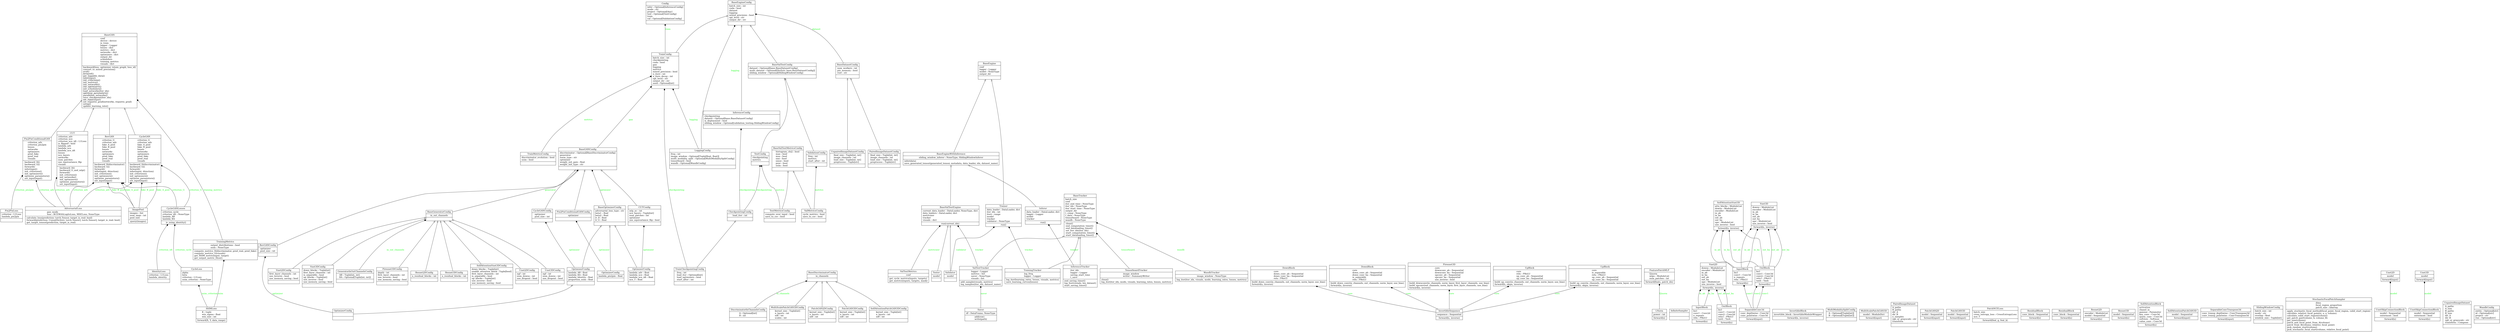 digraph "classes_ganslate_hierarchy" {
rankdir=BT
charset="utf-8"
"ganslate.nn.losses.adversarial_loss.AdversarialLoss" [color="black", fontcolor="black", label=<{AdversarialLoss|gan_mode<br ALIGN="LEFT"/>loss : BCEWithLogitsLoss, MSELoss, NoneType<br ALIGN="LEFT"/>|calculate_loss(prediction: torch.Tensor, target_is_real: bool)<br ALIGN="LEFT"/>forward(prediction: Union[Dict[str, torch.Tensor], torch.Tensor], target_is_real: bool)<br ALIGN="LEFT"/>get_target_tensor(prediction, target_is_real)<br ALIGN="LEFT"/>}>, shape="record", style="solid"];
"ganslate.configs.base.BaseDatasetConfig" [color="black", fontcolor="black", label=<{BaseDatasetConfig|num_workers : int<br ALIGN="LEFT"/>pin_memory : bool<br ALIGN="LEFT"/>root : str<br ALIGN="LEFT"/>|}>, shape="record", style="solid"];
"ganslate.configs.base.BaseDiscriminatorConfig" [color="black", fontcolor="black", label=<{BaseDiscriminatorConfig|in_channels<br ALIGN="LEFT"/>|}>, shape="record", style="solid"];
"ganslate.engines.base.BaseEngine" [color="black", fontcolor="black", label=<{BaseEngine|conf<br ALIGN="LEFT"/>logger : Logger<br ALIGN="LEFT"/>model : NoneType<br ALIGN="LEFT"/>output_dir<br ALIGN="LEFT"/>|}>, shape="record", style="solid"];
"ganslate.configs.base.BaseEngineConfig" [color="black", fontcolor="black", label=<{BaseEngineConfig|batch_size : int<br ALIGN="LEFT"/>cuda : bool<br ALIGN="LEFT"/>dataset<br ALIGN="LEFT"/>logging<br ALIGN="LEFT"/>mixed_precision : bool<br ALIGN="LEFT"/>opt_level : str<br ALIGN="LEFT"/>output_dir : str<br ALIGN="LEFT"/>|}>, shape="record", style="solid"];
"ganslate.engines.base.BaseEngineWithInference" [color="black", fontcolor="black", label=<{BaseEngineWithInference|sliding_window_inferer : NoneType, SlidingWindowInferer<br ALIGN="LEFT"/>|infer(data)<br ALIGN="LEFT"/>save_generated_tensor(generated_tensor, metadata, data_loader, idx, dataset_name)<br ALIGN="LEFT"/>}>, shape="record", style="solid"];
"ganslate.nn.gans.base.BaseGAN" [color="black", fontcolor="black", label=<{BaseGAN|conf<br ALIGN="LEFT"/>device : device<br ALIGN="LEFT"/>is_train<br ALIGN="LEFT"/>logger : Logger<br ALIGN="LEFT"/>losses : dict<br ALIGN="LEFT"/>metrics : dict<br ALIGN="LEFT"/>networks : dict<br ALIGN="LEFT"/>optimizers : dict<br ALIGN="LEFT"/>output_dir<br ALIGN="LEFT"/>schedulers<br ALIGN="LEFT"/>training_metrics<br ALIGN="LEFT"/>visuals : dict<br ALIGN="LEFT"/>|backward(loss, optimizer, retain_graph, loss_id)<br ALIGN="LEFT"/>convert_to_mixed_precision()<br ALIGN="LEFT"/>eval()<br ALIGN="LEFT"/><I>forward</I>()<br ALIGN="LEFT"/>get_loggable_data()<br ALIGN="LEFT"/>infer(input)<br ALIGN="LEFT"/><I>init_criterions</I>()<br ALIGN="LEFT"/>init_metrics()<br ALIGN="LEFT"/>init_networks()<br ALIGN="LEFT"/><I>init_optimizers</I>()<br ALIGN="LEFT"/>init_schedulers()<br ALIGN="LEFT"/>load_networks(iter_idx)<br ALIGN="LEFT"/><I>optimize_parameters</I>()<br ALIGN="LEFT"/>parallelize_networks()<br ALIGN="LEFT"/>save_checkpoint(iter_idx)<br ALIGN="LEFT"/><I>set_input</I>(input)<br ALIGN="LEFT"/>set_requires_grad(networks, requires_grad)<br ALIGN="LEFT"/>setup()<br ALIGN="LEFT"/>update_learning_rate()<br ALIGN="LEFT"/>}>, shape="record", style="solid"];
"ganslate.configs.base.BaseGANConfig" [color="black", fontcolor="black", label=<{BaseGANConfig|discriminator : Optional[BaseDiscriminatorConfig]<br ALIGN="LEFT"/>generator<br ALIGN="LEFT"/>norm_type : str<br ALIGN="LEFT"/>optimizer<br ALIGN="LEFT"/>weight_init_gain : float<br ALIGN="LEFT"/>weight_init_type : str<br ALIGN="LEFT"/>|}>, shape="record", style="solid"];
"ganslate.configs.base.BaseGeneratorConfig" [color="black", fontcolor="black", label=<{BaseGeneratorConfig|in_out_channels<br ALIGN="LEFT"/>|}>, shape="record", style="solid"];
"ganslate.configs.base.BaseOptimizerConfig" [color="black", fontcolor="black", label=<{BaseOptimizerConfig|adversarial_loss_type : str<br ALIGN="LEFT"/>beta1 : float<br ALIGN="LEFT"/>beta2 : float<br ALIGN="LEFT"/>lr_D : float<br ALIGN="LEFT"/>lr_G : float<br ALIGN="LEFT"/>|}>, shape="record", style="solid"];
"ganslate.utils.trackers.base.BaseTracker" [color="black", fontcolor="black", label=<{BaseTracker|batch_size<br ALIGN="LEFT"/>conf<br ALIGN="LEFT"/>iter_end_time : NoneType<br ALIGN="LEFT"/>iter_idx : NoneType<br ALIGN="LEFT"/>iter_start_time : NoneType<br ALIGN="LEFT"/>output_dir<br ALIGN="LEFT"/>t_comp : NoneType<br ALIGN="LEFT"/>t_data : NoneType<br ALIGN="LEFT"/>tensorboard : NoneType<br ALIGN="LEFT"/>wandb : NoneType<br ALIGN="LEFT"/>|close()<br ALIGN="LEFT"/>end_computation_timer()<br ALIGN="LEFT"/>end_dataloading_timer()<br ALIGN="LEFT"/>set_iter_idx(iter_idx)<br ALIGN="LEFT"/>start_computation_timer()<br ALIGN="LEFT"/>start_dataloading_timer()<br ALIGN="LEFT"/>}>, shape="record", style="solid"];
"ganslate.configs.validation_testing.BaseValTestConfig" [color="black", fontcolor="black", label=<{BaseValTestConfig|dataset : Optional[base.BaseDatasetConfig]<br ALIGN="LEFT"/>multi_dataset : Optional[Dict[str, base.BaseDatasetConfig]]<br ALIGN="LEFT"/>sliding_window : Optional[SlidingWindowConfig]<br ALIGN="LEFT"/>|}>, shape="record", style="solid"];
"ganslate.engines.validator_tester.BaseValTestEngine" [color="black", fontcolor="black", label=<{BaseValTestEngine|current_data_loader : DataLoader, NoneType, dict<br ALIGN="LEFT"/>data_loaders : DataLoader, dict<br ALIGN="LEFT"/>metricizer<br ALIGN="LEFT"/>tracker<br ALIGN="LEFT"/>visuals : dict<br ALIGN="LEFT"/>|run(current_idx)<br ALIGN="LEFT"/>}>, shape="record", style="solid"];
"ganslate.configs.validation_testing.BaseValTestMetricsConfig" [color="black", fontcolor="black", label=<{BaseValTestMetricsConfig|histogram_chi2 : bool<br ALIGN="LEFT"/>mae : bool<br ALIGN="LEFT"/>mse : bool<br ALIGN="LEFT"/>nmi : bool<br ALIGN="LEFT"/>nmse : bool<br ALIGN="LEFT"/>psnr : bool<br ALIGN="LEFT"/>ssim : bool<br ALIGN="LEFT"/>|}>, shape="record", style="solid"];
"ganslate.nn.gans.unpaired.cut.CUT" [color="black", fontcolor="black", label=<{CUT|criterion_adv<br ALIGN="LEFT"/>criterion_nce<br ALIGN="LEFT"/>criterion_nce_idt : L1Loss<br ALIGN="LEFT"/>is_flipped : bool<br ALIGN="LEFT"/>lambda_adv<br ALIGN="LEFT"/>lambda_nce<br ALIGN="LEFT"/>lambda_nce_idt<br ALIGN="LEFT"/>losses<br ALIGN="LEFT"/>nce_layers<br ALIGN="LEFT"/>networks<br ALIGN="LEFT"/>num_patches<br ALIGN="LEFT"/>use_equivariance_flip<br ALIGN="LEFT"/>visuals<br ALIGN="LEFT"/>|backward_D()<br ALIGN="LEFT"/>backward_G_and_mlp()<br ALIGN="LEFT"/>forward()<br ALIGN="LEFT"/>init_criterions()<br ALIGN="LEFT"/>init_networks()<br ALIGN="LEFT"/>init_optimizers()<br ALIGN="LEFT"/>optimize_parameters()<br ALIGN="LEFT"/>set_input(input)<br ALIGN="LEFT"/>}>, shape="record", style="solid"];
"ganslate.nn.gans.unpaired.cut.CUTConfig" [color="black", fontcolor="black", label=<{CUTConfig|mlp_nc : int<br ALIGN="LEFT"/>nce_layers : Tuple[int]<br ALIGN="LEFT"/>num_patches : int<br ALIGN="LEFT"/>optimizer<br ALIGN="LEFT"/>use_equivariance_flip : bool<br ALIGN="LEFT"/>|}>, shape="record", style="solid"];
"ganslate.configs.base.CheckpointingConfig" [color="black", fontcolor="black", label=<{CheckpointingConfig|load_iter : int<br ALIGN="LEFT"/>|}>, shape="record", style="solid"];
"ganslate.configs.config.Config" [color="black", fontcolor="black", label=<{Config|infer : Optional[InferenceConfig]<br ALIGN="LEFT"/>mode : str<br ALIGN="LEFT"/>project : Optional[Any]<br ALIGN="LEFT"/>test : Optional[TestConfig]<br ALIGN="LEFT"/>train<br ALIGN="LEFT"/>val : Optional[ValidationConfig]<br ALIGN="LEFT"/>|}>, shape="record", style="solid"];
"ganslate.nn.gans.unpaired.cyclegan.CycleGAN" [color="black", fontcolor="black", label=<{CycleGAN|criterion_G<br ALIGN="LEFT"/>criterion_adv<br ALIGN="LEFT"/>fake_A_pool<br ALIGN="LEFT"/>fake_B_pool<br ALIGN="LEFT"/>losses<br ALIGN="LEFT"/>networks<br ALIGN="LEFT"/>optimizers<br ALIGN="LEFT"/>pred_fake<br ALIGN="LEFT"/>pred_real<br ALIGN="LEFT"/>visuals<br ALIGN="LEFT"/>|backward_D(discriminator)<br ALIGN="LEFT"/>backward_G()<br ALIGN="LEFT"/>forward()<br ALIGN="LEFT"/>infer(input, direction)<br ALIGN="LEFT"/>init_criterions()<br ALIGN="LEFT"/>init_optimizers()<br ALIGN="LEFT"/>optimize_parameters()<br ALIGN="LEFT"/>set_input(input)<br ALIGN="LEFT"/>}>, shape="record", style="solid"];
"ganslate.nn.gans.unpaired.cyclegan.CycleGANConfig" [color="black", fontcolor="black", label=<{CycleGANConfig|optimizer<br ALIGN="LEFT"/>pool_size : int<br ALIGN="LEFT"/>|}>, shape="record", style="solid"];
"ganslate.nn.losses.cyclegan_losses.CycleGANLosses" [color="black", fontcolor="black", label=<{CycleGANLosses|criterion_cycle<br ALIGN="LEFT"/>criterion_idt : NoneType<br ALIGN="LEFT"/>lambda_AB<br ALIGN="LEFT"/>lambda_BA<br ALIGN="LEFT"/>|is_using_identity()<br ALIGN="LEFT"/>}>, shape="record", style="solid"];
"ganslate.nn.losses.cyclegan_losses.CycleLoss" [color="black", fontcolor="black", label=<{CycleLoss|alpha<br ALIGN="LEFT"/>beta<br ALIGN="LEFT"/>criterion : L1Loss<br ALIGN="LEFT"/>ssim_criterion : NoneType<br ALIGN="LEFT"/>|}>, shape="record", style="solid"];
"ganslate.configs.base.DiscriminatorInChannelsConfig" [color="black", fontcolor="black", label=<{DiscriminatorInChannelsConfig|A : Optional[int]<br ALIGN="LEFT"/>B : int<br ALIGN="LEFT"/>|}>, shape="record", style="solid"];
"ganslate.nn.generators.vnet.vnet2d.DownBlock" [color="black", fontcolor="black", label=<{DownBlock|core<br ALIGN="LEFT"/>down_conv_ab : Sequential<br ALIGN="LEFT"/>down_conv_ba : Sequential<br ALIGN="LEFT"/>relu : PReLU<br ALIGN="LEFT"/>|build_down_conv(in_channels, out_channels, norm_layer, use_bias)<br ALIGN="LEFT"/>forward(x, inverse)<br ALIGN="LEFT"/>}>, shape="record", style="solid"];
"ganslate.nn.generators.vnet.vnet3d.DownBlock" [color="black", fontcolor="black", label=<{DownBlock|core<br ALIGN="LEFT"/>down_conv_ab : Sequential<br ALIGN="LEFT"/>down_conv_ba : Sequential<br ALIGN="LEFT"/>is_separable<br ALIGN="LEFT"/>relu : PReLU<br ALIGN="LEFT"/>|build_down_conv(in_channels, out_channels, norm_layer, use_bias)<br ALIGN="LEFT"/>forward(x, inverse)<br ALIGN="LEFT"/>}>, shape="record", style="solid"];
"ganslate.nn.gans.unpaired.cut.FeaturePatchMLP" [color="black", fontcolor="black", label=<{FeaturePatchMLP|l2norm<br ALIGN="LEFT"/>mlps : ModuleList<br ALIGN="LEFT"/>num_patches : int<br ALIGN="LEFT"/>|forward(feats, patch_ids)<br ALIGN="LEFT"/>}>, shape="record", style="solid"];
"ganslate.configs.base.GeneratorInOutChannelsConfig" [color="black", fontcolor="black", label=<{GeneratorInOutChannelsConfig|AB : Tuple[int, int]<br ALIGN="LEFT"/>BA : Optional[Tuple[int, int]]<br ALIGN="LEFT"/>|}>, shape="record", style="solid"];
"ganslate.nn.losses.cyclegan_losses.IdentityLoss" [color="black", fontcolor="black", label=<{IdentityLoss|criterion : L1Loss<br ALIGN="LEFT"/>lambda_identity<br ALIGN="LEFT"/>|}>, shape="record", style="solid"];
"ganslate.data.utils.image_pool.ImagePool" [color="black", fontcolor="black", label=<{ImagePool|images : list<br ALIGN="LEFT"/>num_imgs : int<br ALIGN="LEFT"/>pool_size<br ALIGN="LEFT"/>|query(images)<br ALIGN="LEFT"/>}>, shape="record", style="solid"];
"ganslate.configs.inference.InferenceConfig" [color="black", fontcolor="black", label=<{InferenceConfig|checkpointing<br ALIGN="LEFT"/>dataset : Optional[base.BaseDatasetConfig]<br ALIGN="LEFT"/>is_deployment : bool<br ALIGN="LEFT"/>sliding_window : Optional[validation_testing.SlidingWindowConfig]<br ALIGN="LEFT"/>|}>, shape="record", style="solid"];
"ganslate.utils.trackers.inference.InferenceTracker" [color="black", fontcolor="black", label=<{InferenceTracker|iter_idx<br ALIGN="LEFT"/>logger : Logger<br ALIGN="LEFT"/>saving_start_time<br ALIGN="LEFT"/>t_save<br ALIGN="LEFT"/>|end_saving_timer()<br ALIGN="LEFT"/>log_iter(visuals, len_dataset)<br ALIGN="LEFT"/>start_saving_timer()<br ALIGN="LEFT"/>}>, shape="record", style="solid"];
"ganslate.engines.inferer.Inferer" [color="black", fontcolor="black", label=<{Inferer|data_loader : DataLoader, dict<br ALIGN="LEFT"/>logger : Logger<br ALIGN="LEFT"/>model<br ALIGN="LEFT"/>tracker<br ALIGN="LEFT"/>|run()<br ALIGN="LEFT"/>}>, shape="record", style="solid"];
"ganslate.data.samplers.InfiniteSampler" [color="black", fontcolor="black", label=<{InfiniteSampler|<br ALIGN="LEFT"/>|}>, shape="record", style="solid"];
"ganslate.nn.generators.vnet.vnet2d.InputBlock" [color="black", fontcolor="black", label=<{InputBlock|bn1<br ALIGN="LEFT"/>conv1 : Conv2d<br ALIGN="LEFT"/>n_repeats<br ALIGN="LEFT"/>relu : PReLU<br ALIGN="LEFT"/>|forward(x)<br ALIGN="LEFT"/>}>, shape="record", style="solid"];
"ganslate.nn.generators.vnet.vnet3d.InputBlock" [color="black", fontcolor="black", label=<{InputBlock|bn1<br ALIGN="LEFT"/>conv1 : Conv3d<br ALIGN="LEFT"/>n_repeats<br ALIGN="LEFT"/>relu : PReLU<br ALIGN="LEFT"/>|forward(x)<br ALIGN="LEFT"/>}>, shape="record", style="solid"];
"ganslate.nn.invertible.InvertibleBlock" [color="black", fontcolor="black", label=<{InvertibleBlock|invertible_block : InvertibleModuleWrapper<br ALIGN="LEFT"/>|forward(x, inverse)<br ALIGN="LEFT"/>}>, shape="record", style="solid"];
"ganslate.nn.invertible.InvertibleSequence" [color="black", fontcolor="black", label=<{InvertibleSequence|sequence : Sequential<br ALIGN="LEFT"/>|forward(x, inverse)<br ALIGN="LEFT"/>}>, shape="record", style="solid"];
"ganslate.nn.gans.unpaired.cut.LNorm" [color="black", fontcolor="black", label=<{LNorm|power : int<br ALIGN="LEFT"/>|forward(x)<br ALIGN="LEFT"/>}>, shape="record", style="solid"];
"ganslate.configs.base.LoggingConfig" [color="black", fontcolor="black", label=<{LoggingConfig|freq : int<br ALIGN="LEFT"/>image_window : Optional[Tuple[float, float]]<br ALIGN="LEFT"/>multi_modality_split : Optional[MultiModalitySplitConfig]<br ALIGN="LEFT"/>tensorboard : bool<br ALIGN="LEFT"/>wandb : Optional[WandbConfig]<br ALIGN="LEFT"/>|}>, shape="record", style="solid"];
"ganslate.configs.base.MultiModalitySplitConfig" [color="black", fontcolor="black", label=<{MultiModalitySplitConfig|A : Optional[Tuple[int]]<br ALIGN="LEFT"/>B : Optional[Tuple[int]]<br ALIGN="LEFT"/>|}>, shape="record", style="solid"];
"ganslate.nn.discriminators.patchgan.multiscale_patchgan3d.MultiScalePatchGAN3D" [color="black", fontcolor="black", label=<{MultiScalePatchGAN3D|model : ModuleDict<br ALIGN="LEFT"/>|forward(input)<br ALIGN="LEFT"/>}>, shape="record", style="solid"];
"ganslate.nn.discriminators.patchgan.multiscale_patchgan3d.MultiScalePatchGAN3DConfig" [color="black", fontcolor="black", label=<{MultiScalePatchGAN3DConfig|kernel_size : Tuple[int]<br ALIGN="LEFT"/>n_layers : int<br ALIGN="LEFT"/>ndf : int<br ALIGN="LEFT"/>scales : int<br ALIGN="LEFT"/>|}>, shape="record", style="solid"];
"ganslate.nn.gans.paired.pix2pix.OptimizerConfig" [color="black", fontcolor="black", label=<{OptimizerConfig|lambda_pix2pix : float<br ALIGN="LEFT"/>|}>, shape="record", style="solid"];
"ganslate.nn.gans.unpaired.cut.OptimizerConfig" [color="black", fontcolor="black", label=<{OptimizerConfig|lambda_adv : float<br ALIGN="LEFT"/>lambda_nce : float<br ALIGN="LEFT"/>lambda_nce_idt : float<br ALIGN="LEFT"/>nce_T : float<br ALIGN="LEFT"/>|}>, shape="record", style="solid"];
"ganslate.nn.gans.unpaired.cyclegan.OptimizerConfig" [color="black", fontcolor="black", label=<{OptimizerConfig|lambda_AB : float<br ALIGN="LEFT"/>lambda_BA : float<br ALIGN="LEFT"/>lambda_identity : float<br ALIGN="LEFT"/>proportion_ssim : float<br ALIGN="LEFT"/>|}>, shape="record", style="solid"];
"ganslate.nn.gans.unpaired.revgan.OptimizerConfig" [color="black", fontcolor="black", label=<{OptimizerConfig|<br ALIGN="LEFT"/>|}>, shape="record", style="solid"];
"ganslate.nn.generators.vnet.vnet2d.OutBlock" [color="black", fontcolor="black", label=<{OutBlock|bn1<br ALIGN="LEFT"/>conv1 : Conv2d<br ALIGN="LEFT"/>conv2 : Conv2d<br ALIGN="LEFT"/>relu1 : PReLU<br ALIGN="LEFT"/>tanh : Tanh<br ALIGN="LEFT"/>|forward(x)<br ALIGN="LEFT"/>}>, shape="record", style="solid"];
"ganslate.nn.generators.vnet.vnet3d.OutBlock" [color="black", fontcolor="black", label=<{OutBlock|bn1<br ALIGN="LEFT"/>conv1 : Conv3d<br ALIGN="LEFT"/>conv2 : Conv3d<br ALIGN="LEFT"/>relu1 : PReLU<br ALIGN="LEFT"/>tanh : Tanh<br ALIGN="LEFT"/>|forward(x)<br ALIGN="LEFT"/>}>, shape="record", style="solid"];
"ganslate.data.paired_image_dataset.PairedImageDataset" [color="black", fontcolor="black", label=<{PairedImageDataset|A_paths<br ALIGN="LEFT"/>B_paths<br ALIGN="LEFT"/>dir_A<br ALIGN="LEFT"/>dir_B<br ALIGN="LEFT"/>n_samples<br ALIGN="LEFT"/>rgb_or_grayscale : str<br ALIGN="LEFT"/>transform<br ALIGN="LEFT"/>|}>, shape="record", style="solid"];
"ganslate.data.paired_image_dataset.PairedImageDatasetConfig" [color="black", fontcolor="black", label=<{PairedImageDatasetConfig|final_size : Tuple[int, int]<br ALIGN="LEFT"/>image_channels : int<br ALIGN="LEFT"/>load_size : Tuple[int, int]<br ALIGN="LEFT"/>preprocess : Tuple[str]<br ALIGN="LEFT"/>|}>, shape="record", style="solid"];
"ganslate.nn.discriminators.patchgan.patchgan2d.PatchGAN2D" [color="black", fontcolor="black", label=<{PatchGAN2D|model : Sequential<br ALIGN="LEFT"/>|forward(input)<br ALIGN="LEFT"/>}>, shape="record", style="solid"];
"ganslate.nn.discriminators.patchgan.patchgan2d.PatchGAN2DConfig" [color="black", fontcolor="black", label=<{PatchGAN2DConfig|kernel_size : Tuple[int]<br ALIGN="LEFT"/>n_layers : int<br ALIGN="LEFT"/>ndf : int<br ALIGN="LEFT"/>|}>, shape="record", style="solid"];
"ganslate.nn.discriminators.patchgan.patchgan3d.PatchGAN3D" [color="black", fontcolor="black", label=<{PatchGAN3D|model : Sequential<br ALIGN="LEFT"/>|forward(input)<br ALIGN="LEFT"/>}>, shape="record", style="solid"];
"ganslate.nn.discriminators.patchgan.patchgan3d.PatchGAN3DConfig" [color="black", fontcolor="black", label=<{PatchGAN3DConfig|kernel_size : Tuple[int]<br ALIGN="LEFT"/>n_layers : int<br ALIGN="LEFT"/>ndf : int<br ALIGN="LEFT"/>|}>, shape="record", style="solid"];
"ganslate.nn.losses.cut_losses.PatchNCELoss" [color="black", fontcolor="black", label=<{PatchNCELoss|batch_size<br ALIGN="LEFT"/>cross_entropy_loss : CrossEntropyLoss<br ALIGN="LEFT"/>nce_T<br ALIGN="LEFT"/>|forward(feat_q, feat_k)<br ALIGN="LEFT"/>}>, shape="record", style="solid"];
"ganslate.nn.generators.resnet.piresnet3d.Piresnet3D" [color="black", fontcolor="black", label=<{Piresnet3D|core<br ALIGN="LEFT"/>downconv_ab : Sequential<br ALIGN="LEFT"/>downconv_ba : Sequential<br ALIGN="LEFT"/>upconv_ab : Sequential<br ALIGN="LEFT"/>upconv_ba : Sequential<br ALIGN="LEFT"/>use_inverse : bool<br ALIGN="LEFT"/>|build_downconv(in_channels, norm_layer, first_layer_channels, use_bias)<br ALIGN="LEFT"/>build_upconv(out_channels, norm_layer, first_layer_channels, use_bias)<br ALIGN="LEFT"/>forward(x, inverse)<br ALIGN="LEFT"/>}>, shape="record", style="solid"];
"ganslate.nn.generators.resnet.piresnet3d.Piresnet3DConfig" [color="black", fontcolor="black", label=<{Piresnet3DConfig|depth : int<br ALIGN="LEFT"/>first_layer_channels : int<br ALIGN="LEFT"/>use_inverse : bool<br ALIGN="LEFT"/>use_memory_saving : bool<br ALIGN="LEFT"/>|}>, shape="record", style="solid"];
"ganslate.nn.gans.paired.pix2pix.Pix2PixConditionalGAN" [color="black", fontcolor="black", label=<{Pix2PixConditionalGAN|criterion_adv<br ALIGN="LEFT"/>criterion_pix2pix<br ALIGN="LEFT"/>losses<br ALIGN="LEFT"/>networks<br ALIGN="LEFT"/>optimizers<br ALIGN="LEFT"/>pred_fake<br ALIGN="LEFT"/>pred_real<br ALIGN="LEFT"/>visuals<br ALIGN="LEFT"/>|backward_D()<br ALIGN="LEFT"/>backward_G()<br ALIGN="LEFT"/>forward()<br ALIGN="LEFT"/>infer(input)<br ALIGN="LEFT"/>init_criterions()<br ALIGN="LEFT"/>init_optimizers()<br ALIGN="LEFT"/>optimize_parameters()<br ALIGN="LEFT"/>set_input(input)<br ALIGN="LEFT"/>}>, shape="record", style="solid"];
"ganslate.nn.gans.paired.pix2pix.Pix2PixConditionalGANConfig" [color="black", fontcolor="black", label=<{Pix2PixConditionalGANConfig|optimizer<br ALIGN="LEFT"/>|}>, shape="record", style="solid"];
"ganslate.nn.losses.pix2pix_losses.Pix2PixLoss" [color="black", fontcolor="black", label=<{Pix2PixLoss|criterion : L1Loss<br ALIGN="LEFT"/>lambda_pix2pix<br ALIGN="LEFT"/>|}>, shape="record", style="solid"];
"ganslate.nn.generators.resnet.resnet2d.ResidualBlock" [color="black", fontcolor="black", label=<{ResidualBlock|conv_block : Sequential<br ALIGN="LEFT"/>|forward(x)<br ALIGN="LEFT"/>}>, shape="record", style="solid"];
"ganslate.nn.generators.resnet.resnet3d.ResidualBlock" [color="black", fontcolor="black", label=<{ResidualBlock|conv_block : Sequential<br ALIGN="LEFT"/>|forward(x)<br ALIGN="LEFT"/>}>, shape="record", style="solid"];
"ganslate.nn.generators.resnet.resnet2d.Resnet2D" [color="black", fontcolor="black", label=<{Resnet2D|encoder : ModuleList<br ALIGN="LEFT"/>model : Sequential<br ALIGN="LEFT"/>|forward(x)<br ALIGN="LEFT"/>}>, shape="record", style="solid"];
"ganslate.nn.generators.resnet.resnet2d.Resnet2DConfig" [color="black", fontcolor="black", label=<{Resnet2DConfig|n_residual_blocks : int<br ALIGN="LEFT"/>|}>, shape="record", style="solid"];
"ganslate.nn.generators.resnet.resnet3d.Resnet3D" [color="black", fontcolor="black", label=<{Resnet3D|model : Sequential<br ALIGN="LEFT"/>|forward(x)<br ALIGN="LEFT"/>}>, shape="record", style="solid"];
"ganslate.nn.generators.resnet.resnet3d.Resnet3DConfig" [color="black", fontcolor="black", label=<{Resnet3DConfig|n_residual_blocks : int<br ALIGN="LEFT"/>|}>, shape="record", style="solid"];
"ganslate.nn.gans.unpaired.revgan.RevGAN" [color="black", fontcolor="black", label=<{RevGAN|criterion_G<br ALIGN="LEFT"/>criterion_adv<br ALIGN="LEFT"/>fake_A_pool<br ALIGN="LEFT"/>fake_B_pool<br ALIGN="LEFT"/>losses<br ALIGN="LEFT"/>networks<br ALIGN="LEFT"/>optimizers<br ALIGN="LEFT"/>pred_fake<br ALIGN="LEFT"/>pred_real<br ALIGN="LEFT"/>visuals<br ALIGN="LEFT"/>|backward_D(discriminator)<br ALIGN="LEFT"/>backward_G()<br ALIGN="LEFT"/>forward()<br ALIGN="LEFT"/>infer(input, direction)<br ALIGN="LEFT"/>init_criterions()<br ALIGN="LEFT"/>init_optimizers()<br ALIGN="LEFT"/>optimize_parameters()<br ALIGN="LEFT"/>set_input(input)<br ALIGN="LEFT"/>}>, shape="record", style="solid"];
"ganslate.nn.gans.unpaired.revgan.RevGANConfig" [color="black", fontcolor="black", label=<{RevGANConfig|optimizer<br ALIGN="LEFT"/>pool_size : int<br ALIGN="LEFT"/>|}>, shape="record", style="solid"];
"ganslate.nn.losses.utils.ssim.SSIMLoss" [color="black", fontcolor="black", label=<{SSIMLoss|K : tuple<br ALIGN="LEFT"/>win_sigma : float<br ALIGN="LEFT"/>win_size : int<br ALIGN="LEFT"/>|forward(X, Y, data_range)<br ALIGN="LEFT"/>}>, shape="record", style="solid"];
"ganslate.utils.csv_saver.Saver" [color="black", fontcolor="black", label=<{Saver|df : DataFrame, NoneType<br ALIGN="LEFT"/>|add(row)<br ALIGN="LEFT"/>write(path)<br ALIGN="LEFT"/>}>, shape="record", style="solid"];
"ganslate.nn.attention.SelfAttentionBlock" [color="black", fontcolor="black", label=<{SelfAttentionBlock|activation<br ALIGN="LEFT"/>chanel_in<br ALIGN="LEFT"/>gamma : Parameter<br ALIGN="LEFT"/>key_conv : Conv3d<br ALIGN="LEFT"/>query_conv : Conv3d<br ALIGN="LEFT"/>softmax : Softmax<br ALIGN="LEFT"/>value_conv : Conv3d<br ALIGN="LEFT"/>|forward(x)<br ALIGN="LEFT"/>}>, shape="record", style="solid"];
"ganslate.nn.discriminators.patchgan.selfattention_patchgan3d.SelfAttentionPatchGAN3D" [color="black", fontcolor="black", label=<{SelfAttentionPatchGAN3D|model : Sequential<br ALIGN="LEFT"/>|forward(input)<br ALIGN="LEFT"/>}>, shape="record", style="solid"];
"ganslate.nn.discriminators.patchgan.selfattention_patchgan3d.SelfAttentionPatchGAN3DConfig" [color="black", fontcolor="black", label=<{SelfAttentionPatchGAN3DConfig|kernel_size : Tuple[int]<br ALIGN="LEFT"/>n_layers : int<br ALIGN="LEFT"/>ndf : int<br ALIGN="LEFT"/>|}>, shape="record", style="solid"];
"ganslate.nn.generators.vnet.selfattention_vnet3d.SelfAttentionVnet3D" [color="black", fontcolor="black", label=<{SelfAttentionVnet3D|attn_blocks : ModuleList<br ALIGN="LEFT"/>downs : ModuleList<br ALIGN="LEFT"/>encoder : ModuleList<br ALIGN="LEFT"/>in_ab<br ALIGN="LEFT"/>in_ba<br ALIGN="LEFT"/>out_ab<br ALIGN="LEFT"/>out_ba<br ALIGN="LEFT"/>ups : ModuleList<br ALIGN="LEFT"/>use_inverse : bool<br ALIGN="LEFT"/>|forward(x, inverse)<br ALIGN="LEFT"/>}>, shape="record", style="solid"];
"ganslate.nn.generators.vnet.selfattention_vnet3d.SelfAttentionVnet3DConfig" [color="black", fontcolor="black", label=<{SelfAttentionVnet3DConfig|down_blocks : Tuple[int]<br ALIGN="LEFT"/>enable_attention_block : Tuple[bool]<br ALIGN="LEFT"/>first_layer_channels : int<br ALIGN="LEFT"/>is_separable : bool<br ALIGN="LEFT"/>up_blocks : Tuple[int]<br ALIGN="LEFT"/>use_inverse : bool<br ALIGN="LEFT"/>use_memory_saving : bool<br ALIGN="LEFT"/>|}>, shape="record", style="solid"];
"ganslate.nn.separable.SeparableConv3d" [color="black", fontcolor="black", label=<{SeparableConv3d|conv_depthwise : Conv3d<br ALIGN="LEFT"/>conv_pointwise : Conv3d<br ALIGN="LEFT"/>|forward(input)<br ALIGN="LEFT"/>}>, shape="record", style="solid"];
"ganslate.nn.separable.SeparableConvTranspose3d" [color="black", fontcolor="black", label=<{SeparableConvTranspose3d|conv_transp_depthwise : ConvTranspose3d<br ALIGN="LEFT"/>conv_transp_pointwise : ConvTranspose3d<br ALIGN="LEFT"/>|forward(input)<br ALIGN="LEFT"/>}>, shape="record", style="solid"];
"ganslate.configs.validation_testing.SlidingWindowConfig" [color="black", fontcolor="black", label=<{SlidingWindowConfig|batch_size : int<br ALIGN="LEFT"/>mode : str<br ALIGN="LEFT"/>overlap : float<br ALIGN="LEFT"/>window_size : Tuple[int]<br ALIGN="LEFT"/>|}>, shape="record", style="solid"];
"ganslate.data.utils.stochastic_focal_patching.StochasticFocalPatchSampler" [color="black", fontcolor="black", label=<{StochasticFocalPatchSampler|dims<br ALIGN="LEFT"/>focal_region_proportion<br ALIGN="LEFT"/>patch_size : ndarray<br ALIGN="LEFT"/>|apply_stochastic_focal_method(focal_point, focal_region, valid_start_region)<br ALIGN="LEFT"/>calculate_relative_focal_point(z, x, y, volume)<br ALIGN="LEFT"/>calculate_valid_start_region(volume)<br ALIGN="LEFT"/>get_patch_pair(volume_A, volume_B)<br ALIGN="LEFT"/>get_size(volume)<br ALIGN="LEFT"/>patch_and_focal_point_from_A(volume)<br ALIGN="LEFT"/>patch_from_B(volume, relative_focal_point)<br ALIGN="LEFT"/>pick_random_start(volume)<br ALIGN="LEFT"/>pick_stochastic_focal_start(volume, relative_focal_point)<br ALIGN="LEFT"/>}>, shape="record", style="solid"];
"ganslate.utils.trackers.tensorboard.TensorboardTracker" [color="black", fontcolor="black", label=<{TensorboardTracker|image_window<br ALIGN="LEFT"/>writer : SummaryWriter<br ALIGN="LEFT"/>|close()<br ALIGN="LEFT"/>log_iter(iter_idx, mode, visuals, learning_rates, losses, metrics)<br ALIGN="LEFT"/>}>, shape="record", style="solid"];
"ganslate.configs.validation_testing.TestConfig" [color="black", fontcolor="black", label=<{TestConfig|checkpointing<br ALIGN="LEFT"/>metrics<br ALIGN="LEFT"/>|}>, shape="record", style="solid"];
"ganslate.configs.validation_testing.TestMetricsConfig" [color="black", fontcolor="black", label=<{TestMetricsConfig|compute_over_input : bool<br ALIGN="LEFT"/>save_to_csv : bool<br ALIGN="LEFT"/>|}>, shape="record", style="solid"];
"ganslate.engines.validator_tester.Tester" [color="black", fontcolor="black", label=<{Tester|model<br ALIGN="LEFT"/>|}>, shape="record", style="solid"];
"ganslate.configs.training.TrainCheckpointingConfig" [color="black", fontcolor="black", label=<{TrainCheckpointingConfig|freq : int<br ALIGN="LEFT"/>load_iter : Optional[int]<br ALIGN="LEFT"/>load_optimizers : bool<br ALIGN="LEFT"/>start_after : int<br ALIGN="LEFT"/>|}>, shape="record", style="solid"];
"ganslate.configs.training.TrainConfig" [color="black", fontcolor="black", label=<{TrainConfig|batch_size : int<br ALIGN="LEFT"/>checkpointing<br ALIGN="LEFT"/>cuda : bool<br ALIGN="LEFT"/>gan<br ALIGN="LEFT"/>logging<br ALIGN="LEFT"/>metrics<br ALIGN="LEFT"/>mixed_precision : bool<br ALIGN="LEFT"/>n_iters : int<br ALIGN="LEFT"/>n_iters_decay : int<br ALIGN="LEFT"/>opt_level : str<br ALIGN="LEFT"/>output_dir : str<br ALIGN="LEFT"/>seed : Optional[int]<br ALIGN="LEFT"/>|}>, shape="record", style="solid"];
"ganslate.configs.training.TrainMetricsConfig" [color="black", fontcolor="black", label=<{TrainMetricsConfig|discriminator_evolution : bool<br ALIGN="LEFT"/>ssim : bool<br ALIGN="LEFT"/>|}>, shape="record", style="solid"];
"ganslate.engines.trainer.Trainer" [color="black", fontcolor="black", label=<{Trainer|data_loader : DataLoader, dict<br ALIGN="LEFT"/>iter_idx : int<br ALIGN="LEFT"/>iters : range<br ALIGN="LEFT"/>model<br ALIGN="LEFT"/>tracker<br ALIGN="LEFT"/>validator : NoneType<br ALIGN="LEFT"/>|run()<br ALIGN="LEFT"/>}>, shape="record", style="solid"];
"ganslate.utils.metrics.train_metrics.TrainingMetrics" [color="black", fontcolor="black", label=<{TrainingMetrics|output_distributions : bool<br ALIGN="LEFT"/>ssim : NoneType<br ALIGN="LEFT"/>|compute_metrics_D(discriminator, pred_real, pred_fake)<br ALIGN="LEFT"/>compute_metrics_G(visuals)<br ALIGN="LEFT"/>get_SSIM_metric(input, target)<br ALIGN="LEFT"/>get_output_metric_D(out)<br ALIGN="LEFT"/>}>, shape="record", style="solid"];
"ganslate.utils.trackers.training.TrainingTracker" [color="black", fontcolor="black", label=<{TrainingTracker|log_freq<br ALIGN="LEFT"/>logger : Logger<br ALIGN="LEFT"/>|log_iter(learning_rates, losses, visuals, metrics)<br ALIGN="LEFT"/>save_learning_curves(losses)<br ALIGN="LEFT"/>}>, shape="record", style="solid"];
"ganslate.nn.generators.unet.unet2d.Unet2D" [color="black", fontcolor="black", label=<{Unet2D|model<br ALIGN="LEFT"/>|forward(input)<br ALIGN="LEFT"/>}>, shape="record", style="solid"];
"ganslate.nn.generators.unet.unet2d.Unet2DConfig" [color="black", fontcolor="black", label=<{Unet2DConfig|ngf : int<br ALIGN="LEFT"/>num_downs : int<br ALIGN="LEFT"/>use_dropout : bool<br ALIGN="LEFT"/>|}>, shape="record", style="solid"];
"ganslate.nn.generators.unet.unet3d.Unet3D" [color="black", fontcolor="black", label=<{Unet3D|model<br ALIGN="LEFT"/>|forward(input)<br ALIGN="LEFT"/>}>, shape="record", style="solid"];
"ganslate.nn.generators.unet.unet3d.Unet3DConfig" [color="black", fontcolor="black", label=<{Unet3DConfig|ngf : int<br ALIGN="LEFT"/>num_downs : int<br ALIGN="LEFT"/>use_dropout : bool<br ALIGN="LEFT"/>|}>, shape="record", style="solid"];
"ganslate.nn.generators.unet.unet2d.UnetSkipConnectionBlock" [color="black", fontcolor="black", label=<{UnetSkipConnectionBlock|model : Sequential<br ALIGN="LEFT"/>outermost : bool<br ALIGN="LEFT"/>|forward(x)<br ALIGN="LEFT"/>}>, shape="record", style="solid"];
"ganslate.nn.generators.unet.unet3d.UnetSkipConnectionBlock" [color="black", fontcolor="black", label=<{UnetSkipConnectionBlock|model : Sequential<br ALIGN="LEFT"/>outermost : bool<br ALIGN="LEFT"/>|forward(x)<br ALIGN="LEFT"/>}>, shape="record", style="solid"];
"ganslate.data.unpaired_image_dataset.UnpairedImageDataset" [color="black", fontcolor="black", label=<{UnpairedImageDataset|A_paths<br ALIGN="LEFT"/>A_size<br ALIGN="LEFT"/>B_paths<br ALIGN="LEFT"/>B_size<br ALIGN="LEFT"/>dir_A<br ALIGN="LEFT"/>dir_B<br ALIGN="LEFT"/>rgb_or_grayscale : str<br ALIGN="LEFT"/>transform : Compose<br ALIGN="LEFT"/>|}>, shape="record", style="solid"];
"ganslate.data.unpaired_image_dataset.UnpairedImageDatasetConfig" [color="black", fontcolor="black", label=<{UnpairedImageDatasetConfig|final_size : Tuple[int, int]<br ALIGN="LEFT"/>image_channels : int<br ALIGN="LEFT"/>load_size : Tuple[int, int]<br ALIGN="LEFT"/>preprocess : Tuple[str]<br ALIGN="LEFT"/>|}>, shape="record", style="solid"];
"ganslate.nn.generators.vnet.vnet2d.UpBlock" [color="black", fontcolor="black", label=<{UpBlock|core<br ALIGN="LEFT"/>relu : PReLU<br ALIGN="LEFT"/>up_conv_ab : Sequential<br ALIGN="LEFT"/>up_conv_ba : Sequential<br ALIGN="LEFT"/>|build_up_conv(in_channels, out_channels, norm_layer, use_bias)<br ALIGN="LEFT"/>forward(x, skipx, inverse)<br ALIGN="LEFT"/>}>, shape="record", style="solid"];
"ganslate.nn.generators.vnet.vnet3d.UpBlock" [color="black", fontcolor="black", label=<{UpBlock|core<br ALIGN="LEFT"/>is_separable<br ALIGN="LEFT"/>relu : PReLU<br ALIGN="LEFT"/>up_conv_ab : Sequential<br ALIGN="LEFT"/>up_conv_ba : Sequential<br ALIGN="LEFT"/>|build_up_conv(in_channels, out_channels, norm_layer, use_bias)<br ALIGN="LEFT"/>forward(x, skipx, inverse)<br ALIGN="LEFT"/>}>, shape="record", style="solid"];
"ganslate.configs.validation_testing.ValMetricsConfig" [color="black", fontcolor="black", label=<{ValMetricsConfig|cycle_metrics : bool<br ALIGN="LEFT"/>save_to_csv : bool<br ALIGN="LEFT"/>|}>, shape="record", style="solid"];
"ganslate.utils.metrics.val_test_metrics.ValTestMetrics" [color="black", fontcolor="black", label=<{ValTestMetrics|conf<br ALIGN="LEFT"/>|get_cycle_metrics(inputs, targets)<br ALIGN="LEFT"/>get_metrics(inputs, targets, mask)<br ALIGN="LEFT"/>}>, shape="record", style="solid"];
"ganslate.utils.trackers.validation_testing.ValTestTracker" [color="black", fontcolor="black", label=<{ValTestTracker|logger : Logger<br ALIGN="LEFT"/>metrics : list<br ALIGN="LEFT"/>saver : NoneType<br ALIGN="LEFT"/>visuals : list<br ALIGN="LEFT"/>|add_sample(visuals, metrics)<br ALIGN="LEFT"/>log_samples(iter_idx, dataset_name)<br ALIGN="LEFT"/>}>, shape="record", style="solid"];
"ganslate.configs.validation_testing.ValidationConfig" [color="black", fontcolor="black", label=<{ValidationConfig|freq : int<br ALIGN="LEFT"/>metrics<br ALIGN="LEFT"/>start_after : int<br ALIGN="LEFT"/>|}>, shape="record", style="solid"];
"ganslate.engines.validator_tester.Validator" [color="black", fontcolor="black", label=<{Validator|model<br ALIGN="LEFT"/>|}>, shape="record", style="solid"];
"ganslate.nn.generators.vnet.vnet2d.Vnet2D" [color="black", fontcolor="black", label=<{Vnet2D|downs : ModuleList<br ALIGN="LEFT"/>encoder : ModuleList<br ALIGN="LEFT"/>in_ab<br ALIGN="LEFT"/>in_ba<br ALIGN="LEFT"/>out_ab<br ALIGN="LEFT"/>out_ba<br ALIGN="LEFT"/>ups : ModuleList<br ALIGN="LEFT"/>use_inverse : bool<br ALIGN="LEFT"/>|forward(x, inverse)<br ALIGN="LEFT"/>}>, shape="record", style="solid"];
"ganslate.nn.generators.vnet.vnet2d.Vnet2DConfig" [color="black", fontcolor="black", label=<{Vnet2DConfig|first_layer_channels : int<br ALIGN="LEFT"/>use_inverse : bool<br ALIGN="LEFT"/>use_memory_saving : bool<br ALIGN="LEFT"/>|}>, shape="record", style="solid"];
"ganslate.nn.generators.vnet.vnet3d.Vnet3D" [color="black", fontcolor="black", label=<{Vnet3D|downs : ModuleList<br ALIGN="LEFT"/>encoder : ModuleList<br ALIGN="LEFT"/>in_ab<br ALIGN="LEFT"/>in_ba<br ALIGN="LEFT"/>out_ab<br ALIGN="LEFT"/>out_ba<br ALIGN="LEFT"/>ups : ModuleList<br ALIGN="LEFT"/>use_inverse : bool<br ALIGN="LEFT"/>|forward(x, inverse)<br ALIGN="LEFT"/>}>, shape="record", style="solid"];
"ganslate.nn.generators.vnet.vnet3d.Vnet3DConfig" [color="black", fontcolor="black", label=<{Vnet3DConfig|down_blocks : Tuple[int]<br ALIGN="LEFT"/>first_layer_channels : int<br ALIGN="LEFT"/>is_separable : bool<br ALIGN="LEFT"/>up_blocks : Tuple[int]<br ALIGN="LEFT"/>use_inverse : bool<br ALIGN="LEFT"/>use_memory_saving : bool<br ALIGN="LEFT"/>|}>, shape="record", style="solid"];
"ganslate.configs.base.WandbConfig" [color="black", fontcolor="black", label=<{WandbConfig|entity : Optional[str]<br ALIGN="LEFT"/>id : Optional[str]<br ALIGN="LEFT"/>project : str<br ALIGN="LEFT"/>run : Optional[str]<br ALIGN="LEFT"/>|}>, shape="record", style="solid"];
"ganslate.utils.trackers.wandb.WandbTracker" [color="black", fontcolor="black", label=<{WandbTracker|image_window : NoneType<br ALIGN="LEFT"/>|log_iter(iter_idx, visuals, mode, learning_rates, losses, metrics)<br ALIGN="LEFT"/>}>, shape="record", style="solid"];
"ganslate.configs.inference.InferenceConfig" -> "ganslate.configs.base.BaseEngineConfig" [arrowhead="empty", arrowtail="none"];
"ganslate.configs.training.TrainCheckpointingConfig" -> "ganslate.configs.base.CheckpointingConfig" [arrowhead="empty", arrowtail="none"];
"ganslate.configs.training.TrainConfig" -> "ganslate.configs.base.BaseEngineConfig" [arrowhead="empty", arrowtail="none"];
"ganslate.configs.validation_testing.BaseValTestConfig" -> "ganslate.configs.base.BaseEngineConfig" [arrowhead="empty", arrowtail="none"];
"ganslate.configs.validation_testing.TestConfig" -> "ganslate.configs.validation_testing.BaseValTestConfig" [arrowhead="empty", arrowtail="none"];
"ganslate.configs.validation_testing.TestMetricsConfig" -> "ganslate.configs.validation_testing.BaseValTestMetricsConfig" [arrowhead="empty", arrowtail="none"];
"ganslate.configs.validation_testing.ValMetricsConfig" -> "ganslate.configs.validation_testing.BaseValTestMetricsConfig" [arrowhead="empty", arrowtail="none"];
"ganslate.configs.validation_testing.ValidationConfig" -> "ganslate.configs.validation_testing.BaseValTestConfig" [arrowhead="empty", arrowtail="none"];
"ganslate.data.paired_image_dataset.PairedImageDatasetConfig" -> "ganslate.configs.base.BaseDatasetConfig" [arrowhead="empty", arrowtail="none"];
"ganslate.data.unpaired_image_dataset.UnpairedImageDatasetConfig" -> "ganslate.configs.base.BaseDatasetConfig" [arrowhead="empty", arrowtail="none"];
"ganslate.engines.base.BaseEngineWithInference" -> "ganslate.engines.base.BaseEngine" [arrowhead="empty", arrowtail="none"];
"ganslate.engines.inferer.Inferer" -> "ganslate.engines.base.BaseEngineWithInference" [arrowhead="empty", arrowtail="none"];
"ganslate.engines.trainer.Trainer" -> "ganslate.engines.base.BaseEngine" [arrowhead="empty", arrowtail="none"];
"ganslate.engines.validator_tester.BaseValTestEngine" -> "ganslate.engines.base.BaseEngineWithInference" [arrowhead="empty", arrowtail="none"];
"ganslate.engines.validator_tester.Tester" -> "ganslate.engines.validator_tester.BaseValTestEngine" [arrowhead="empty", arrowtail="none"];
"ganslate.engines.validator_tester.Validator" -> "ganslate.engines.validator_tester.BaseValTestEngine" [arrowhead="empty", arrowtail="none"];
"ganslate.nn.discriminators.patchgan.multiscale_patchgan3d.MultiScalePatchGAN3DConfig" -> "ganslate.configs.base.BaseDiscriminatorConfig" [arrowhead="empty", arrowtail="none"];
"ganslate.nn.discriminators.patchgan.patchgan2d.PatchGAN2DConfig" -> "ganslate.configs.base.BaseDiscriminatorConfig" [arrowhead="empty", arrowtail="none"];
"ganslate.nn.discriminators.patchgan.patchgan3d.PatchGAN3DConfig" -> "ganslate.configs.base.BaseDiscriminatorConfig" [arrowhead="empty", arrowtail="none"];
"ganslate.nn.discriminators.patchgan.selfattention_patchgan3d.SelfAttentionPatchGAN3DConfig" -> "ganslate.configs.base.BaseDiscriminatorConfig" [arrowhead="empty", arrowtail="none"];
"ganslate.nn.gans.paired.pix2pix.OptimizerConfig" -> "ganslate.configs.base.BaseOptimizerConfig" [arrowhead="empty", arrowtail="none"];
"ganslate.nn.gans.paired.pix2pix.Pix2PixConditionalGAN" -> "ganslate.nn.gans.base.BaseGAN" [arrowhead="empty", arrowtail="none"];
"ganslate.nn.gans.paired.pix2pix.Pix2PixConditionalGANConfig" -> "ganslate.configs.base.BaseGANConfig" [arrowhead="empty", arrowtail="none"];
"ganslate.nn.gans.unpaired.cut.CUT" -> "ganslate.nn.gans.base.BaseGAN" [arrowhead="empty", arrowtail="none"];
"ganslate.nn.gans.unpaired.cut.CUTConfig" -> "ganslate.configs.base.BaseGANConfig" [arrowhead="empty", arrowtail="none"];
"ganslate.nn.gans.unpaired.cut.OptimizerConfig" -> "ganslate.configs.base.BaseOptimizerConfig" [arrowhead="empty", arrowtail="none"];
"ganslate.nn.gans.unpaired.cyclegan.CycleGAN" -> "ganslate.nn.gans.base.BaseGAN" [arrowhead="empty", arrowtail="none"];
"ganslate.nn.gans.unpaired.cyclegan.CycleGANConfig" -> "ganslate.configs.base.BaseGANConfig" [arrowhead="empty", arrowtail="none"];
"ganslate.nn.gans.unpaired.cyclegan.OptimizerConfig" -> "ganslate.configs.base.BaseOptimizerConfig" [arrowhead="empty", arrowtail="none"];
"ganslate.nn.gans.unpaired.revgan.OptimizerConfig" -> "ganslate.nn.gans.unpaired.cyclegan.OptimizerConfig" [arrowhead="empty", arrowtail="none"];
"ganslate.nn.gans.unpaired.revgan.RevGAN" -> "ganslate.nn.gans.base.BaseGAN" [arrowhead="empty", arrowtail="none"];
"ganslate.nn.gans.unpaired.revgan.RevGANConfig" -> "ganslate.configs.base.BaseGANConfig" [arrowhead="empty", arrowtail="none"];
"ganslate.nn.generators.resnet.piresnet3d.Piresnet3DConfig" -> "ganslate.configs.base.BaseGeneratorConfig" [arrowhead="empty", arrowtail="none"];
"ganslate.nn.generators.resnet.resnet2d.Resnet2DConfig" -> "ganslate.configs.base.BaseGeneratorConfig" [arrowhead="empty", arrowtail="none"];
"ganslate.nn.generators.resnet.resnet3d.Resnet3DConfig" -> "ganslate.configs.base.BaseGeneratorConfig" [arrowhead="empty", arrowtail="none"];
"ganslate.nn.generators.unet.unet2d.Unet2DConfig" -> "ganslate.configs.base.BaseGeneratorConfig" [arrowhead="empty", arrowtail="none"];
"ganslate.nn.generators.unet.unet3d.Unet3DConfig" -> "ganslate.configs.base.BaseGeneratorConfig" [arrowhead="empty", arrowtail="none"];
"ganslate.nn.generators.vnet.selfattention_vnet3d.SelfAttentionVnet3DConfig" -> "ganslate.configs.base.BaseGeneratorConfig" [arrowhead="empty", arrowtail="none"];
"ganslate.nn.generators.vnet.vnet2d.Vnet2DConfig" -> "ganslate.configs.base.BaseGeneratorConfig" [arrowhead="empty", arrowtail="none"];
"ganslate.nn.generators.vnet.vnet3d.Vnet3DConfig" -> "ganslate.configs.base.BaseGeneratorConfig" [arrowhead="empty", arrowtail="none"];
"ganslate.utils.trackers.inference.InferenceTracker" -> "ganslate.utils.trackers.base.BaseTracker" [arrowhead="empty", arrowtail="none"];
"ganslate.utils.trackers.training.TrainingTracker" -> "ganslate.utils.trackers.base.BaseTracker" [arrowhead="empty", arrowtail="none"];
"ganslate.utils.trackers.validation_testing.ValTestTracker" -> "ganslate.utils.trackers.base.BaseTracker" [arrowhead="empty", arrowtail="none"];
"ganslate.configs.base.BaseDatasetConfig" -> "ganslate.configs.base.BaseEngineConfig" [arrowhead="diamond", arrowtail="none", fontcolor="green", label="dataset", style="solid"];
"ganslate.configs.base.BaseGANConfig" -> "ganslate.configs.training.TrainConfig" [arrowhead="diamond", arrowtail="none", fontcolor="green", label="gan", style="solid"];
"ganslate.configs.base.BaseGeneratorConfig" -> "ganslate.configs.base.BaseGANConfig" [arrowhead="diamond", arrowtail="none", fontcolor="green", label="generator", style="solid"];
"ganslate.configs.base.BaseOptimizerConfig" -> "ganslate.configs.base.BaseGANConfig" [arrowhead="diamond", arrowtail="none", fontcolor="green", label="optimizer", style="solid"];
"ganslate.configs.base.CheckpointingConfig" -> "ganslate.configs.inference.InferenceConfig" [arrowhead="diamond", arrowtail="none", fontcolor="green", label="checkpointing", style="solid"];
"ganslate.configs.base.CheckpointingConfig" -> "ganslate.configs.validation_testing.TestConfig" [arrowhead="diamond", arrowtail="none", fontcolor="green", label="checkpointing", style="solid"];
"ganslate.configs.base.DiscriminatorInChannelsConfig" -> "ganslate.configs.base.BaseDiscriminatorConfig" [arrowhead="diamond", arrowtail="none", fontcolor="green", label="in_channels", style="solid"];
"ganslate.configs.base.GeneratorInOutChannelsConfig" -> "ganslate.configs.base.BaseGeneratorConfig" [arrowhead="diamond", arrowtail="none", fontcolor="green", label="in_out_channels", style="solid"];
"ganslate.configs.base.LoggingConfig" -> "ganslate.configs.base.BaseEngineConfig" [arrowhead="diamond", arrowtail="none", fontcolor="green", label="logging", style="solid"];
"ganslate.configs.base.LoggingConfig" -> "ganslate.configs.training.TrainConfig" [arrowhead="diamond", arrowtail="none", fontcolor="green", label="logging", style="solid"];
"ganslate.configs.training.TrainCheckpointingConfig" -> "ganslate.configs.training.TrainConfig" [arrowhead="diamond", arrowtail="none", fontcolor="green", label="checkpointing", style="solid"];
"ganslate.configs.training.TrainConfig" -> "ganslate.configs.config.Config" [arrowhead="diamond", arrowtail="none", fontcolor="green", label="train", style="solid"];
"ganslate.configs.training.TrainMetricsConfig" -> "ganslate.configs.training.TrainConfig" [arrowhead="diamond", arrowtail="none", fontcolor="green", label="metrics", style="solid"];
"ganslate.configs.validation_testing.TestMetricsConfig" -> "ganslate.configs.validation_testing.TestConfig" [arrowhead="diamond", arrowtail="none", fontcolor="green", label="metrics", style="solid"];
"ganslate.configs.validation_testing.ValMetricsConfig" -> "ganslate.configs.validation_testing.ValidationConfig" [arrowhead="diamond", arrowtail="none", fontcolor="green", label="metrics", style="solid"];
"ganslate.data.utils.image_pool.ImagePool" -> "ganslate.nn.gans.unpaired.cyclegan.CycleGAN" [arrowhead="diamond", arrowtail="none", fontcolor="green", label="fake_A_pool", style="solid"];
"ganslate.data.utils.image_pool.ImagePool" -> "ganslate.nn.gans.unpaired.cyclegan.CycleGAN" [arrowhead="diamond", arrowtail="none", fontcolor="green", label="fake_B_pool", style="solid"];
"ganslate.data.utils.image_pool.ImagePool" -> "ganslate.nn.gans.unpaired.revgan.RevGAN" [arrowhead="diamond", arrowtail="none", fontcolor="green", label="fake_A_pool", style="solid"];
"ganslate.data.utils.image_pool.ImagePool" -> "ganslate.nn.gans.unpaired.revgan.RevGAN" [arrowhead="diamond", arrowtail="none", fontcolor="green", label="fake_B_pool", style="solid"];
"ganslate.engines.validator_tester.Validator" -> "ganslate.engines.trainer.Trainer" [arrowhead="diamond", arrowtail="none", fontcolor="green", label="validator", style="solid"];
"ganslate.nn.gans.paired.pix2pix.OptimizerConfig" -> "ganslate.nn.gans.paired.pix2pix.Pix2PixConditionalGANConfig" [arrowhead="diamond", arrowtail="none", fontcolor="green", label="optimizer", style="solid"];
"ganslate.nn.gans.unpaired.cut.LNorm" -> "ganslate.nn.gans.unpaired.cut.FeaturePatchMLP" [arrowhead="diamond", arrowtail="none", fontcolor="green", label="l2norm", style="solid"];
"ganslate.nn.gans.unpaired.cut.OptimizerConfig" -> "ganslate.nn.gans.unpaired.cut.CUTConfig" [arrowhead="diamond", arrowtail="none", fontcolor="green", label="optimizer", style="solid"];
"ganslate.nn.gans.unpaired.cyclegan.OptimizerConfig" -> "ganslate.nn.gans.unpaired.cyclegan.CycleGANConfig" [arrowhead="diamond", arrowtail="none", fontcolor="green", label="optimizer", style="solid"];
"ganslate.nn.gans.unpaired.revgan.OptimizerConfig" -> "ganslate.nn.gans.unpaired.revgan.RevGANConfig" [arrowhead="diamond", arrowtail="none", fontcolor="green", label="optimizer", style="solid"];
"ganslate.nn.generators.unet.unet2d.UnetSkipConnectionBlock" -> "ganslate.nn.generators.unet.unet2d.Unet2D" [arrowhead="diamond", arrowtail="none", fontcolor="green", label="model", style="solid"];
"ganslate.nn.generators.unet.unet3d.UnetSkipConnectionBlock" -> "ganslate.nn.generators.unet.unet3d.Unet3D" [arrowhead="diamond", arrowtail="none", fontcolor="green", label="model", style="solid"];
"ganslate.nn.generators.vnet.vnet2d.InputBlock" -> "ganslate.nn.generators.vnet.vnet2d.Vnet2D" [arrowhead="diamond", arrowtail="none", fontcolor="green", label="in_ab", style="solid"];
"ganslate.nn.generators.vnet.vnet2d.InputBlock" -> "ganslate.nn.generators.vnet.vnet2d.Vnet2D" [arrowhead="diamond", arrowtail="none", fontcolor="green", label="in_ba", style="solid"];
"ganslate.nn.generators.vnet.vnet2d.OutBlock" -> "ganslate.nn.generators.vnet.vnet2d.Vnet2D" [arrowhead="diamond", arrowtail="none", fontcolor="green", label="out_ab", style="solid"];
"ganslate.nn.generators.vnet.vnet2d.OutBlock" -> "ganslate.nn.generators.vnet.vnet2d.Vnet2D" [arrowhead="diamond", arrowtail="none", fontcolor="green", label="out_ba", style="solid"];
"ganslate.nn.generators.vnet.vnet3d.InputBlock" -> "ganslate.nn.generators.vnet.selfattention_vnet3d.SelfAttentionVnet3D" [arrowhead="diamond", arrowtail="none", fontcolor="green", label="in_ab", style="solid"];
"ganslate.nn.generators.vnet.vnet3d.InputBlock" -> "ganslate.nn.generators.vnet.selfattention_vnet3d.SelfAttentionVnet3D" [arrowhead="diamond", arrowtail="none", fontcolor="green", label="in_ba", style="solid"];
"ganslate.nn.generators.vnet.vnet3d.InputBlock" -> "ganslate.nn.generators.vnet.vnet3d.Vnet3D" [arrowhead="diamond", arrowtail="none", fontcolor="green", label="in_ab", style="solid"];
"ganslate.nn.generators.vnet.vnet3d.InputBlock" -> "ganslate.nn.generators.vnet.vnet3d.Vnet3D" [arrowhead="diamond", arrowtail="none", fontcolor="green", label="in_ba", style="solid"];
"ganslate.nn.generators.vnet.vnet3d.OutBlock" -> "ganslate.nn.generators.vnet.selfattention_vnet3d.SelfAttentionVnet3D" [arrowhead="diamond", arrowtail="none", fontcolor="green", label="out_ab", style="solid"];
"ganslate.nn.generators.vnet.vnet3d.OutBlock" -> "ganslate.nn.generators.vnet.selfattention_vnet3d.SelfAttentionVnet3D" [arrowhead="diamond", arrowtail="none", fontcolor="green", label="out_ba", style="solid"];
"ganslate.nn.generators.vnet.vnet3d.OutBlock" -> "ganslate.nn.generators.vnet.vnet3d.Vnet3D" [arrowhead="diamond", arrowtail="none", fontcolor="green", label="out_ab", style="solid"];
"ganslate.nn.generators.vnet.vnet3d.OutBlock" -> "ganslate.nn.generators.vnet.vnet3d.Vnet3D" [arrowhead="diamond", arrowtail="none", fontcolor="green", label="out_ba", style="solid"];
"ganslate.nn.invertible.InvertibleSequence" -> "ganslate.nn.generators.resnet.piresnet3d.Piresnet3D" [arrowhead="diamond", arrowtail="none", fontcolor="green", label="core", style="solid"];
"ganslate.nn.invertible.InvertibleSequence" -> "ganslate.nn.generators.vnet.vnet2d.DownBlock" [arrowhead="diamond", arrowtail="none", fontcolor="green", label="core", style="solid"];
"ganslate.nn.invertible.InvertibleSequence" -> "ganslate.nn.generators.vnet.vnet2d.UpBlock" [arrowhead="diamond", arrowtail="none", fontcolor="green", label="core", style="solid"];
"ganslate.nn.invertible.InvertibleSequence" -> "ganslate.nn.generators.vnet.vnet3d.DownBlock" [arrowhead="diamond", arrowtail="none", fontcolor="green", label="core", style="solid"];
"ganslate.nn.invertible.InvertibleSequence" -> "ganslate.nn.generators.vnet.vnet3d.UpBlock" [arrowhead="diamond", arrowtail="none", fontcolor="green", label="core", style="solid"];
"ganslate.nn.losses.adversarial_loss.AdversarialLoss" -> "ganslate.nn.gans.paired.pix2pix.Pix2PixConditionalGAN" [arrowhead="diamond", arrowtail="none", fontcolor="green", label="criterion_adv", style="solid"];
"ganslate.nn.losses.adversarial_loss.AdversarialLoss" -> "ganslate.nn.gans.unpaired.cut.CUT" [arrowhead="diamond", arrowtail="none", fontcolor="green", label="criterion_adv", style="solid"];
"ganslate.nn.losses.adversarial_loss.AdversarialLoss" -> "ganslate.nn.gans.unpaired.cyclegan.CycleGAN" [arrowhead="diamond", arrowtail="none", fontcolor="green", label="criterion_adv", style="solid"];
"ganslate.nn.losses.adversarial_loss.AdversarialLoss" -> "ganslate.nn.gans.unpaired.revgan.RevGAN" [arrowhead="diamond", arrowtail="none", fontcolor="green", label="criterion_adv", style="solid"];
"ganslate.nn.losses.cyclegan_losses.CycleGANLosses" -> "ganslate.nn.gans.unpaired.cyclegan.CycleGAN" [arrowhead="diamond", arrowtail="none", fontcolor="green", label="criterion_G", style="solid"];
"ganslate.nn.losses.cyclegan_losses.CycleGANLosses" -> "ganslate.nn.gans.unpaired.revgan.RevGAN" [arrowhead="diamond", arrowtail="none", fontcolor="green", label="criterion_G", style="solid"];
"ganslate.nn.losses.cyclegan_losses.CycleLoss" -> "ganslate.nn.losses.cyclegan_losses.CycleGANLosses" [arrowhead="diamond", arrowtail="none", fontcolor="green", label="criterion_cycle", style="solid"];
"ganslate.nn.losses.cyclegan_losses.IdentityLoss" -> "ganslate.nn.losses.cyclegan_losses.CycleGANLosses" [arrowhead="diamond", arrowtail="none", fontcolor="green", label="criterion_idt", style="solid"];
"ganslate.nn.losses.pix2pix_losses.Pix2PixLoss" -> "ganslate.nn.gans.paired.pix2pix.Pix2PixConditionalGAN" [arrowhead="diamond", arrowtail="none", fontcolor="green", label="criterion_pix2pix", style="solid"];
"ganslate.nn.losses.utils.ssim.SSIMLoss" -> "ganslate.nn.losses.cyclegan_losses.CycleLoss" [arrowhead="diamond", arrowtail="none", fontcolor="green", label="ssim_criterion", style="solid"];
"ganslate.nn.losses.utils.ssim.SSIMLoss" -> "ganslate.utils.metrics.train_metrics.TrainingMetrics" [arrowhead="diamond", arrowtail="none", fontcolor="green", label="ssim", style="solid"];
"ganslate.nn.separable.SeparableConv3d" -> "ganslate.nn.generators.vnet.vnet3d.InputBlock" [arrowhead="diamond", arrowtail="none", fontcolor="green", label="conv1", style="solid"];
"ganslate.nn.separable.SeparableConv3d" -> "ganslate.nn.generators.vnet.vnet3d.OutBlock" [arrowhead="diamond", arrowtail="none", fontcolor="green", label="conv1", style="solid"];
"ganslate.nn.separable.SeparableConv3d" -> "ganslate.nn.generators.vnet.vnet3d.OutBlock" [arrowhead="diamond", arrowtail="none", fontcolor="green", label="conv2", style="solid"];
"ganslate.utils.csv_saver.Saver" -> "ganslate.utils.trackers.validation_testing.ValTestTracker" [arrowhead="diamond", arrowtail="none", fontcolor="green", label="saver", style="solid"];
"ganslate.utils.metrics.train_metrics.TrainingMetrics" -> "ganslate.nn.gans.base.BaseGAN" [arrowhead="diamond", arrowtail="none", fontcolor="green", label="training_metrics", style="solid"];
"ganslate.utils.metrics.val_test_metrics.ValTestMetrics" -> "ganslate.engines.validator_tester.BaseValTestEngine" [arrowhead="diamond", arrowtail="none", fontcolor="green", label="metricizer", style="solid"];
"ganslate.utils.trackers.inference.InferenceTracker" -> "ganslate.engines.inferer.Inferer" [arrowhead="diamond", arrowtail="none", fontcolor="green", label="tracker", style="solid"];
"ganslate.utils.trackers.tensorboard.TensorboardTracker" -> "ganslate.utils.trackers.base.BaseTracker" [arrowhead="diamond", arrowtail="none", fontcolor="green", label="tensorboard", style="solid"];
"ganslate.utils.trackers.training.TrainingTracker" -> "ganslate.engines.trainer.Trainer" [arrowhead="diamond", arrowtail="none", fontcolor="green", label="tracker", style="solid"];
"ganslate.utils.trackers.validation_testing.ValTestTracker" -> "ganslate.engines.validator_tester.BaseValTestEngine" [arrowhead="diamond", arrowtail="none", fontcolor="green", label="tracker", style="solid"];
"ganslate.utils.trackers.wandb.WandbTracker" -> "ganslate.utils.trackers.base.BaseTracker" [arrowhead="diamond", arrowtail="none", fontcolor="green", label="wandb", style="solid"];
}

